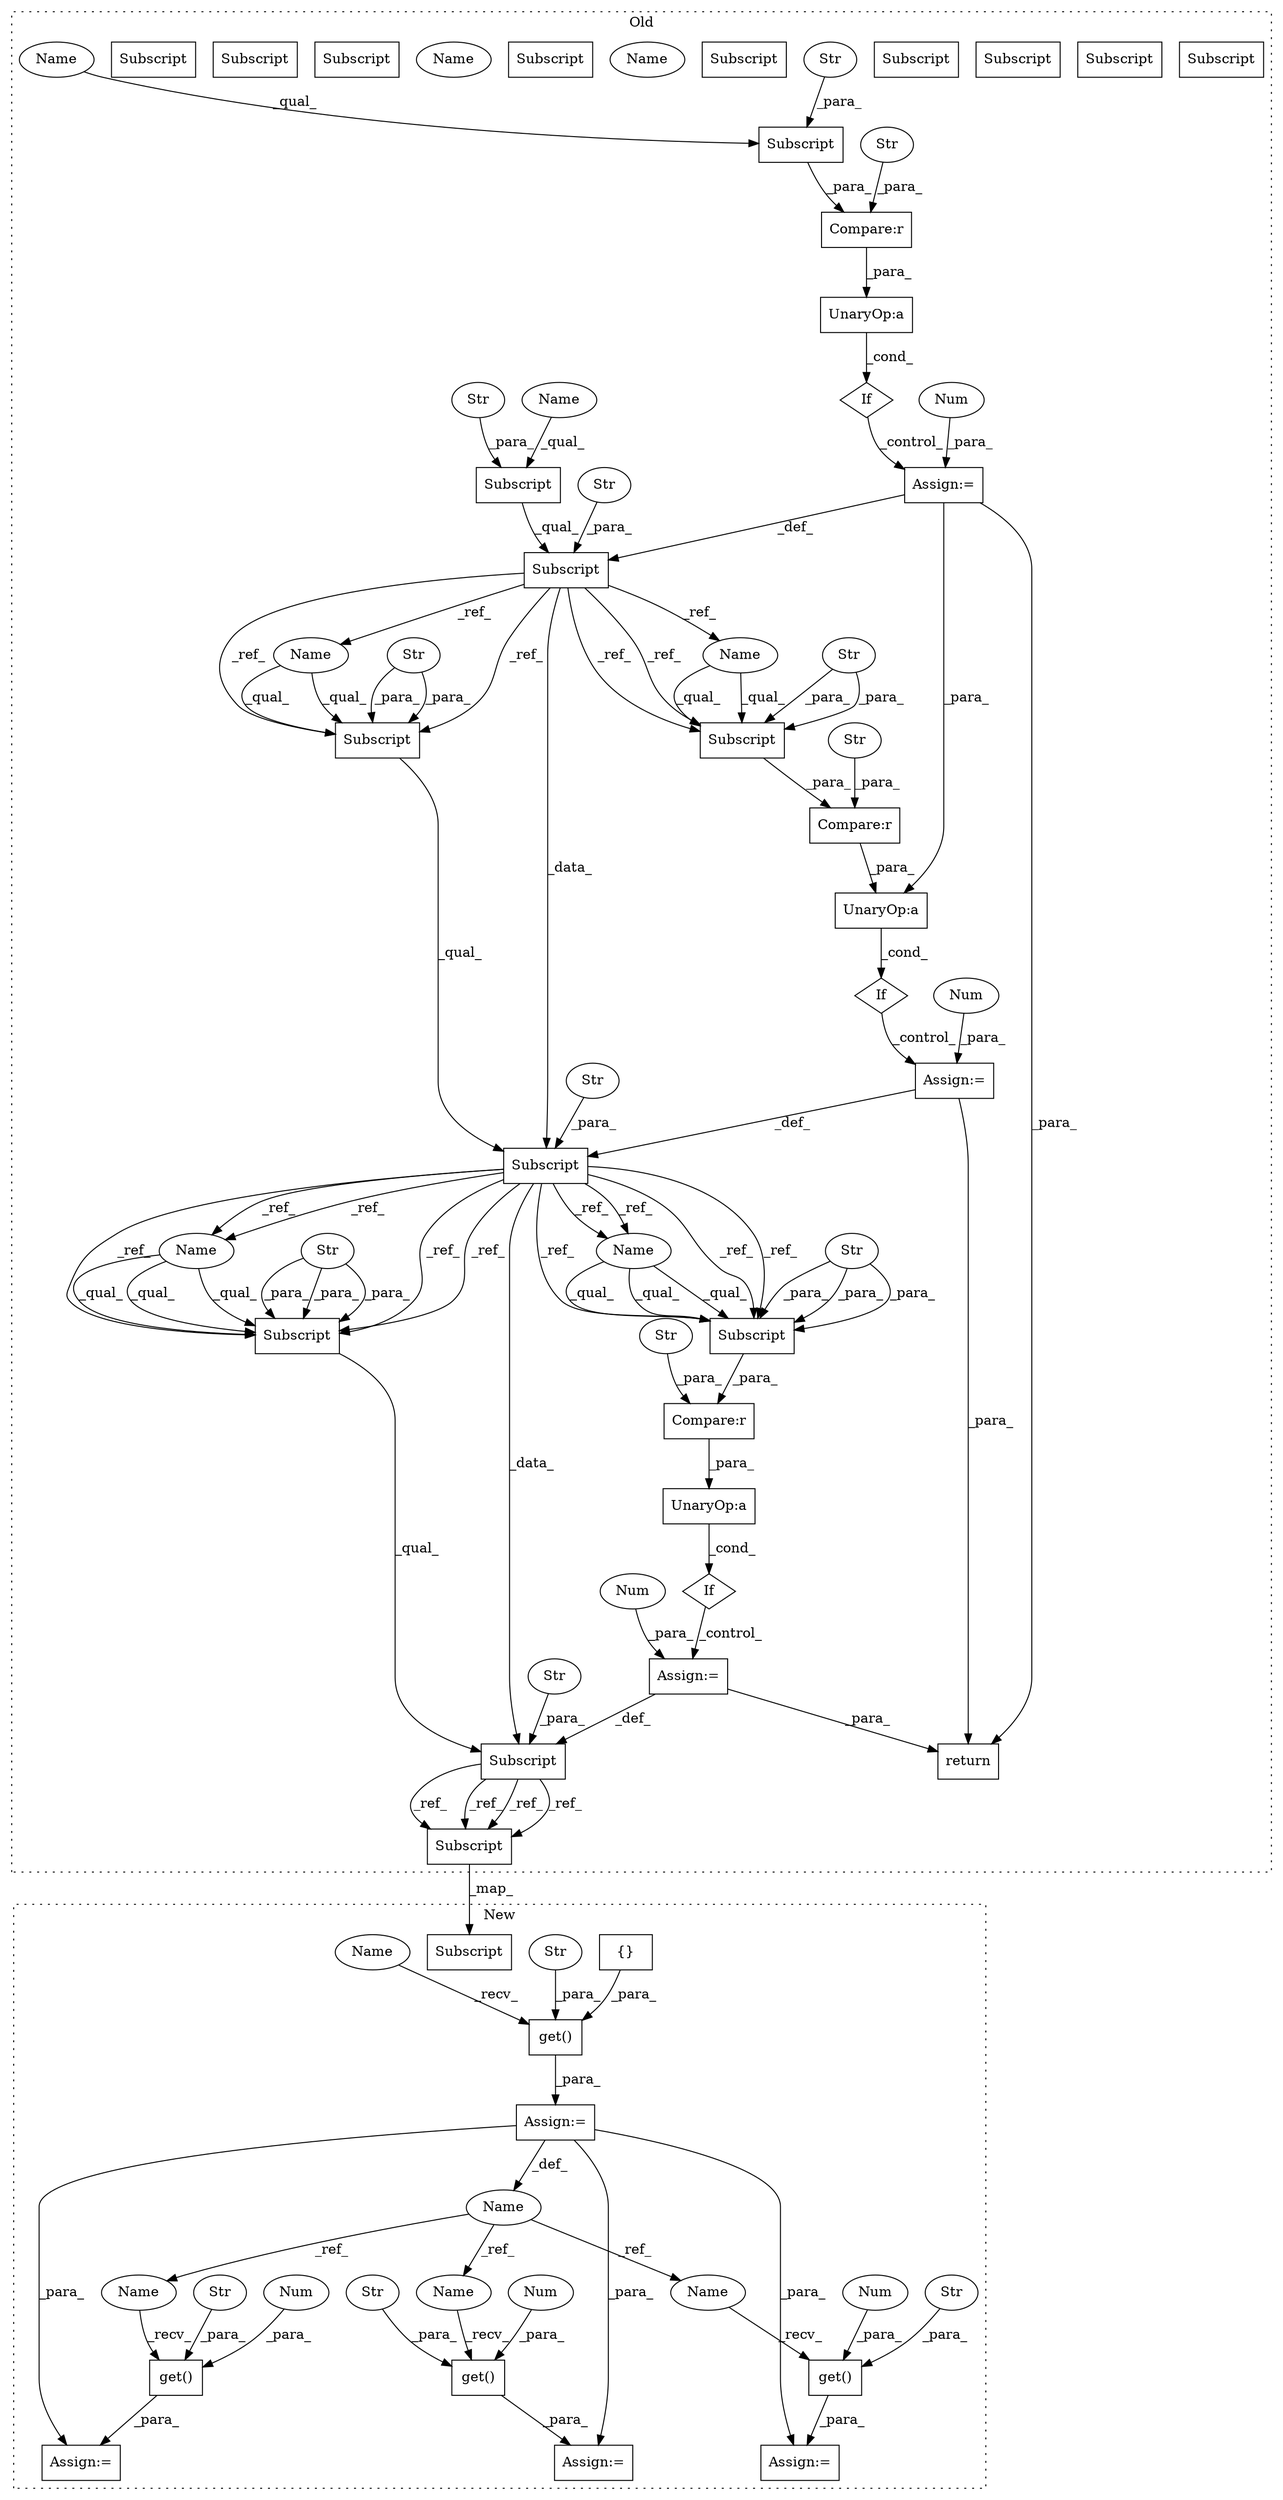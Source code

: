 digraph G {
subgraph cluster0 {
1 [label="Subscript" a="63" s="4930,0" l="23,0" shape="box"];
4 [label="Str" a="66" s="4941" l="11" shape="ellipse"];
19 [label="Compare:r" a="40" s="4920" l="34" shape="box"];
20 [label="If" a="96" s="4913" l="3" shape="diamond"];
21 [label="UnaryOp:a" a="61" s="4916" l="38" shape="box"];
22 [label="Str" a="66" s="4921" l="5" shape="ellipse"];
23 [label="Assign:=" a="68" s="4904" l="3" shape="box"];
24 [label="If" a="96" s="4813" l="3" shape="diamond"];
25 [label="UnaryOp:a" a="61" s="4816" l="43" shape="box"];
26 [label="Num" a="76" s="4907" l="1" shape="ellipse"];
27 [label="Assign:=" a="68" s="4994" l="3" shape="box"];
28 [label="return" a="93" s="5115" l="7" shape="box"];
29 [label="Num" a="76" s="4997" l="4" shape="ellipse"];
30 [label="If" a="96" s="5006" l="3" shape="diamond"];
31 [label="UnaryOp:a" a="61" s="5009" l="47" shape="box"];
32 [label="Assign:=" a="68" s="5105" l="3" shape="box"];
33 [label="Subscript" a="63" s="5066,0" l="39,0" shape="box"];
34 [label="Str" a="66" s="5090" l="14" shape="ellipse"];
35 [label="Subscript" a="63" s="4964,0" l="30,0" shape="box"];
36 [label="Compare:r" a="40" s="4820" l="39" shape="box"];
37 [label="Subscript" a="63" s="5032,0" l="23,0" shape="box"];
38 [label="Str" a="66" s="5043" l="11" shape="ellipse"];
39 [label="Str" a="66" s="4821" l="10" shape="ellipse"];
40 [label="Subscript" a="63" s="5066,0" l="23,0" shape="box"];
41 [label="Str" a="66" s="5077" l="11" shape="ellipse"];
42 [label="Subscript" a="63" s="4869,0" l="35,0" shape="box"];
43 [label="Str" a="66" s="4988" l="5" shape="ellipse"];
44 [label="Subscript" a="63" s="4835,0" l="23,0" shape="box"];
45 [label="Subscript" a="63" s="4869,0" l="23,0" shape="box"];
47 [label="Subscript" a="63" s="5139,0" l="30,0" shape="box"];
48 [label="Str" a="66" s="4893" l="10" shape="ellipse"];
49 [label="Compare:r" a="40" s="5013" l="43" shape="box"];
50 [label="Str" a="66" s="4880" l="11" shape="ellipse"];
51 [label="Str" a="66" s="5014" l="14" shape="ellipse"];
52 [label="Str" a="66" s="4846" l="11" shape="ellipse"];
53 [label="Subscript" a="63" s="4964,0" l="23,0" shape="box"];
54 [label="Str" a="66" s="4975" l="11" shape="ellipse"];
55 [label="Num" a="76" s="5108" l="1" shape="ellipse"];
57 [label="Name" a="87" s="5066" l="10" shape="ellipse"];
58 [label="Subscript" a="63" s="5139,0" l="30,0" shape="box"];
59 [label="Name" a="87" s="5032" l="10" shape="ellipse"];
60 [label="Subscript" a="63" s="5066,0" l="23,0" shape="box"];
61 [label="Subscript" a="63" s="5032,0" l="23,0" shape="box"];
62 [label="Name" a="87" s="4930" l="10" shape="ellipse"];
63 [label="Subscript" a="63" s="4964,0" l="23,0" shape="box"];
64 [label="Name" a="87" s="4964" l="10" shape="ellipse"];
65 [label="Subscript" a="63" s="5139,0" l="30,0" shape="box"];
66 [label="Subscript" a="63" s="5066,0" l="23,0" shape="box"];
67 [label="Subscript" a="63" s="5032,0" l="23,0" shape="box"];
68 [label="Subscript" a="63" s="4930,0" l="23,0" shape="box"];
69 [label="Name" a="87" s="5066" l="10" shape="ellipse"];
70 [label="Name" a="87" s="5032" l="10" shape="ellipse"];
75 [label="Name" a="87" s="4835" l="10" shape="ellipse"];
76 [label="Name" a="87" s="4869" l="10" shape="ellipse"];
77 [label="Subscript" a="63" s="5139,0" l="30,0" shape="box"];
label = "Old";
style="dotted";
}
subgraph cluster1 {
2 [label="get()" a="75" s="7172,7204" l="21,1" shape="box"];
3 [label="Str" a="66" s="7193" l="5" shape="ellipse"];
5 [label="Assign:=" a="68" s="7169" l="3" shape="box"];
6 [label="Name" a="87" s="7060" l="16" shape="ellipse"];
7 [label="get()" a="75" s="7126,7160" l="21,1" shape="box"];
8 [label="Str" a="66" s="7147" l="10" shape="ellipse"];
9 [label="Assign:=" a="68" s="7123" l="3" shape="box"];
10 [label="get()" a="75" s="7225,7263" l="21,1" shape="box"];
11 [label="Str" a="66" s="7246" l="14" shape="ellipse"];
12 [label="Assign:=" a="68" s="7222" l="3" shape="box"];
13 [label="{}" a="95" s="7107,7108" l="2,1" shape="box"];
14 [label="get()" a="75" s="7079,7109" l="15,1" shape="box"];
15 [label="Str" a="66" s="7094" l="11" shape="ellipse"];
16 [label="Num" a="76" s="7262" l="1" shape="ellipse"];
17 [label="Num" a="76" s="7200" l="4" shape="ellipse"];
18 [label="Assign:=" a="68" s="7076" l="3" shape="box"];
46 [label="Subscript" a="63" s="7352,0" l="30,0" shape="box"];
56 [label="Num" a="76" s="7159" l="1" shape="ellipse"];
71 [label="Name" a="87" s="7079" l="10" shape="ellipse"];
72 [label="Name" a="87" s="7225" l="16" shape="ellipse"];
73 [label="Name" a="87" s="7172" l="16" shape="ellipse"];
74 [label="Name" a="87" s="7126" l="16" shape="ellipse"];
label = "New";
style="dotted";
}
2 -> 5 [label="_para_"];
3 -> 2 [label="_para_"];
4 -> 68 [label="_para_"];
4 -> 68 [label="_para_"];
6 -> 74 [label="_ref_"];
6 -> 72 [label="_ref_"];
6 -> 73 [label="_ref_"];
7 -> 9 [label="_para_"];
8 -> 7 [label="_para_"];
10 -> 12 [label="_para_"];
11 -> 10 [label="_para_"];
13 -> 14 [label="_para_"];
14 -> 18 [label="_para_"];
15 -> 14 [label="_para_"];
16 -> 10 [label="_para_"];
17 -> 2 [label="_para_"];
18 -> 5 [label="_para_"];
18 -> 6 [label="_def_"];
18 -> 9 [label="_para_"];
18 -> 12 [label="_para_"];
19 -> 21 [label="_para_"];
20 -> 27 [label="_control_"];
21 -> 20 [label="_cond_"];
22 -> 19 [label="_para_"];
23 -> 21 [label="_para_"];
23 -> 42 [label="_def_"];
23 -> 28 [label="_para_"];
24 -> 23 [label="_control_"];
25 -> 24 [label="_cond_"];
26 -> 23 [label="_para_"];
27 -> 35 [label="_def_"];
27 -> 28 [label="_para_"];
29 -> 27 [label="_para_"];
30 -> 32 [label="_control_"];
31 -> 30 [label="_cond_"];
32 -> 33 [label="_def_"];
32 -> 28 [label="_para_"];
33 -> 77 [label="_ref_"];
33 -> 77 [label="_ref_"];
33 -> 77 [label="_ref_"];
33 -> 77 [label="_ref_"];
34 -> 33 [label="_para_"];
35 -> 67 [label="_ref_"];
35 -> 69 [label="_ref_"];
35 -> 66 [label="_ref_"];
35 -> 67 [label="_ref_"];
35 -> 66 [label="_ref_"];
35 -> 33 [label="_data_"];
35 -> 67 [label="_ref_"];
35 -> 70 [label="_ref_"];
35 -> 70 [label="_ref_"];
35 -> 69 [label="_ref_"];
35 -> 66 [label="_ref_"];
36 -> 25 [label="_para_"];
38 -> 67 [label="_para_"];
38 -> 67 [label="_para_"];
38 -> 67 [label="_para_"];
39 -> 36 [label="_para_"];
41 -> 66 [label="_para_"];
41 -> 66 [label="_para_"];
41 -> 66 [label="_para_"];
42 -> 63 [label="_ref_"];
42 -> 62 [label="_ref_"];
42 -> 68 [label="_ref_"];
42 -> 63 [label="_ref_"];
42 -> 64 [label="_ref_"];
42 -> 68 [label="_ref_"];
42 -> 35 [label="_data_"];
43 -> 35 [label="_para_"];
44 -> 36 [label="_para_"];
45 -> 42 [label="_qual_"];
48 -> 42 [label="_para_"];
49 -> 31 [label="_para_"];
50 -> 45 [label="_para_"];
51 -> 49 [label="_para_"];
52 -> 44 [label="_para_"];
54 -> 63 [label="_para_"];
54 -> 63 [label="_para_"];
55 -> 32 [label="_para_"];
56 -> 7 [label="_para_"];
62 -> 68 [label="_qual_"];
62 -> 68 [label="_qual_"];
63 -> 35 [label="_qual_"];
64 -> 63 [label="_qual_"];
64 -> 63 [label="_qual_"];
66 -> 33 [label="_qual_"];
67 -> 49 [label="_para_"];
68 -> 19 [label="_para_"];
69 -> 66 [label="_qual_"];
69 -> 66 [label="_qual_"];
69 -> 66 [label="_qual_"];
70 -> 67 [label="_qual_"];
70 -> 67 [label="_qual_"];
70 -> 67 [label="_qual_"];
71 -> 14 [label="_recv_"];
72 -> 10 [label="_recv_"];
73 -> 2 [label="_recv_"];
74 -> 7 [label="_recv_"];
75 -> 44 [label="_qual_"];
76 -> 45 [label="_qual_"];
77 -> 46 [label="_map_"];
}